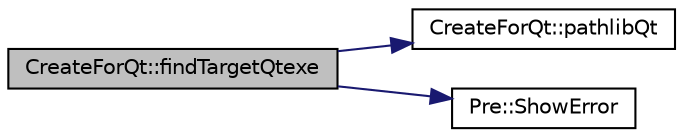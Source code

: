 digraph "CreateForQt::findTargetQtexe"
{
  edge [fontname="Helvetica",fontsize="10",labelfontname="Helvetica",labelfontsize="10"];
  node [fontname="Helvetica",fontsize="10",shape=record];
  rankdir="LR";
  Node26 [label="CreateForQt::findTargetQtexe",height=0.2,width=0.4,color="black", fillcolor="grey75", style="filled", fontcolor="black"];
  Node26 -> Node27 [color="midnightblue",fontsize="10",style="solid",fontname="Helvetica"];
  Node27 [label="CreateForQt::pathlibQt",height=0.2,width=0.4,color="black", fillcolor="white", style="filled",URL="$class_create_for_qt.html#a951fc7f18b5d19b0f76b2647d32a1414",tooltip="Find container path. "];
  Node26 -> Node28 [color="midnightblue",fontsize="10",style="solid",fontname="Helvetica"];
  Node28 [label="Pre::ShowError",height=0.2,width=0.4,color="black", fillcolor="white", style="filled",URL="$class_pre.html#ad6c83ed54f3f22abcc25ee1de4581a04",tooltip="Call to &#39;cbMessageBox(_mes, \"\", wxICON_ERROR)&#39;. "];
}
